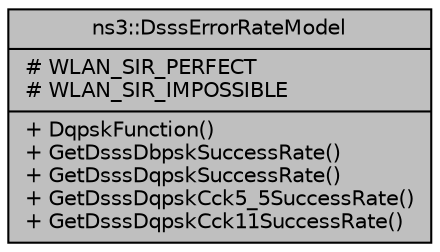 digraph "ns3::DsssErrorRateModel"
{
  edge [fontname="Helvetica",fontsize="10",labelfontname="Helvetica",labelfontsize="10"];
  node [fontname="Helvetica",fontsize="10",shape=record];
  Node1 [label="{ns3::DsssErrorRateModel\n|# WLAN_SIR_PERFECT\l# WLAN_SIR_IMPOSSIBLE\l|+ DqpskFunction()\l+ GetDsssDbpskSuccessRate()\l+ GetDsssDqpskSuccessRate()\l+ GetDsssDqpskCck5_5SuccessRate()\l+ GetDsssDqpskCck11SuccessRate()\l}",height=0.2,width=0.4,color="black", fillcolor="grey75", style="filled", fontcolor="black"];
}
